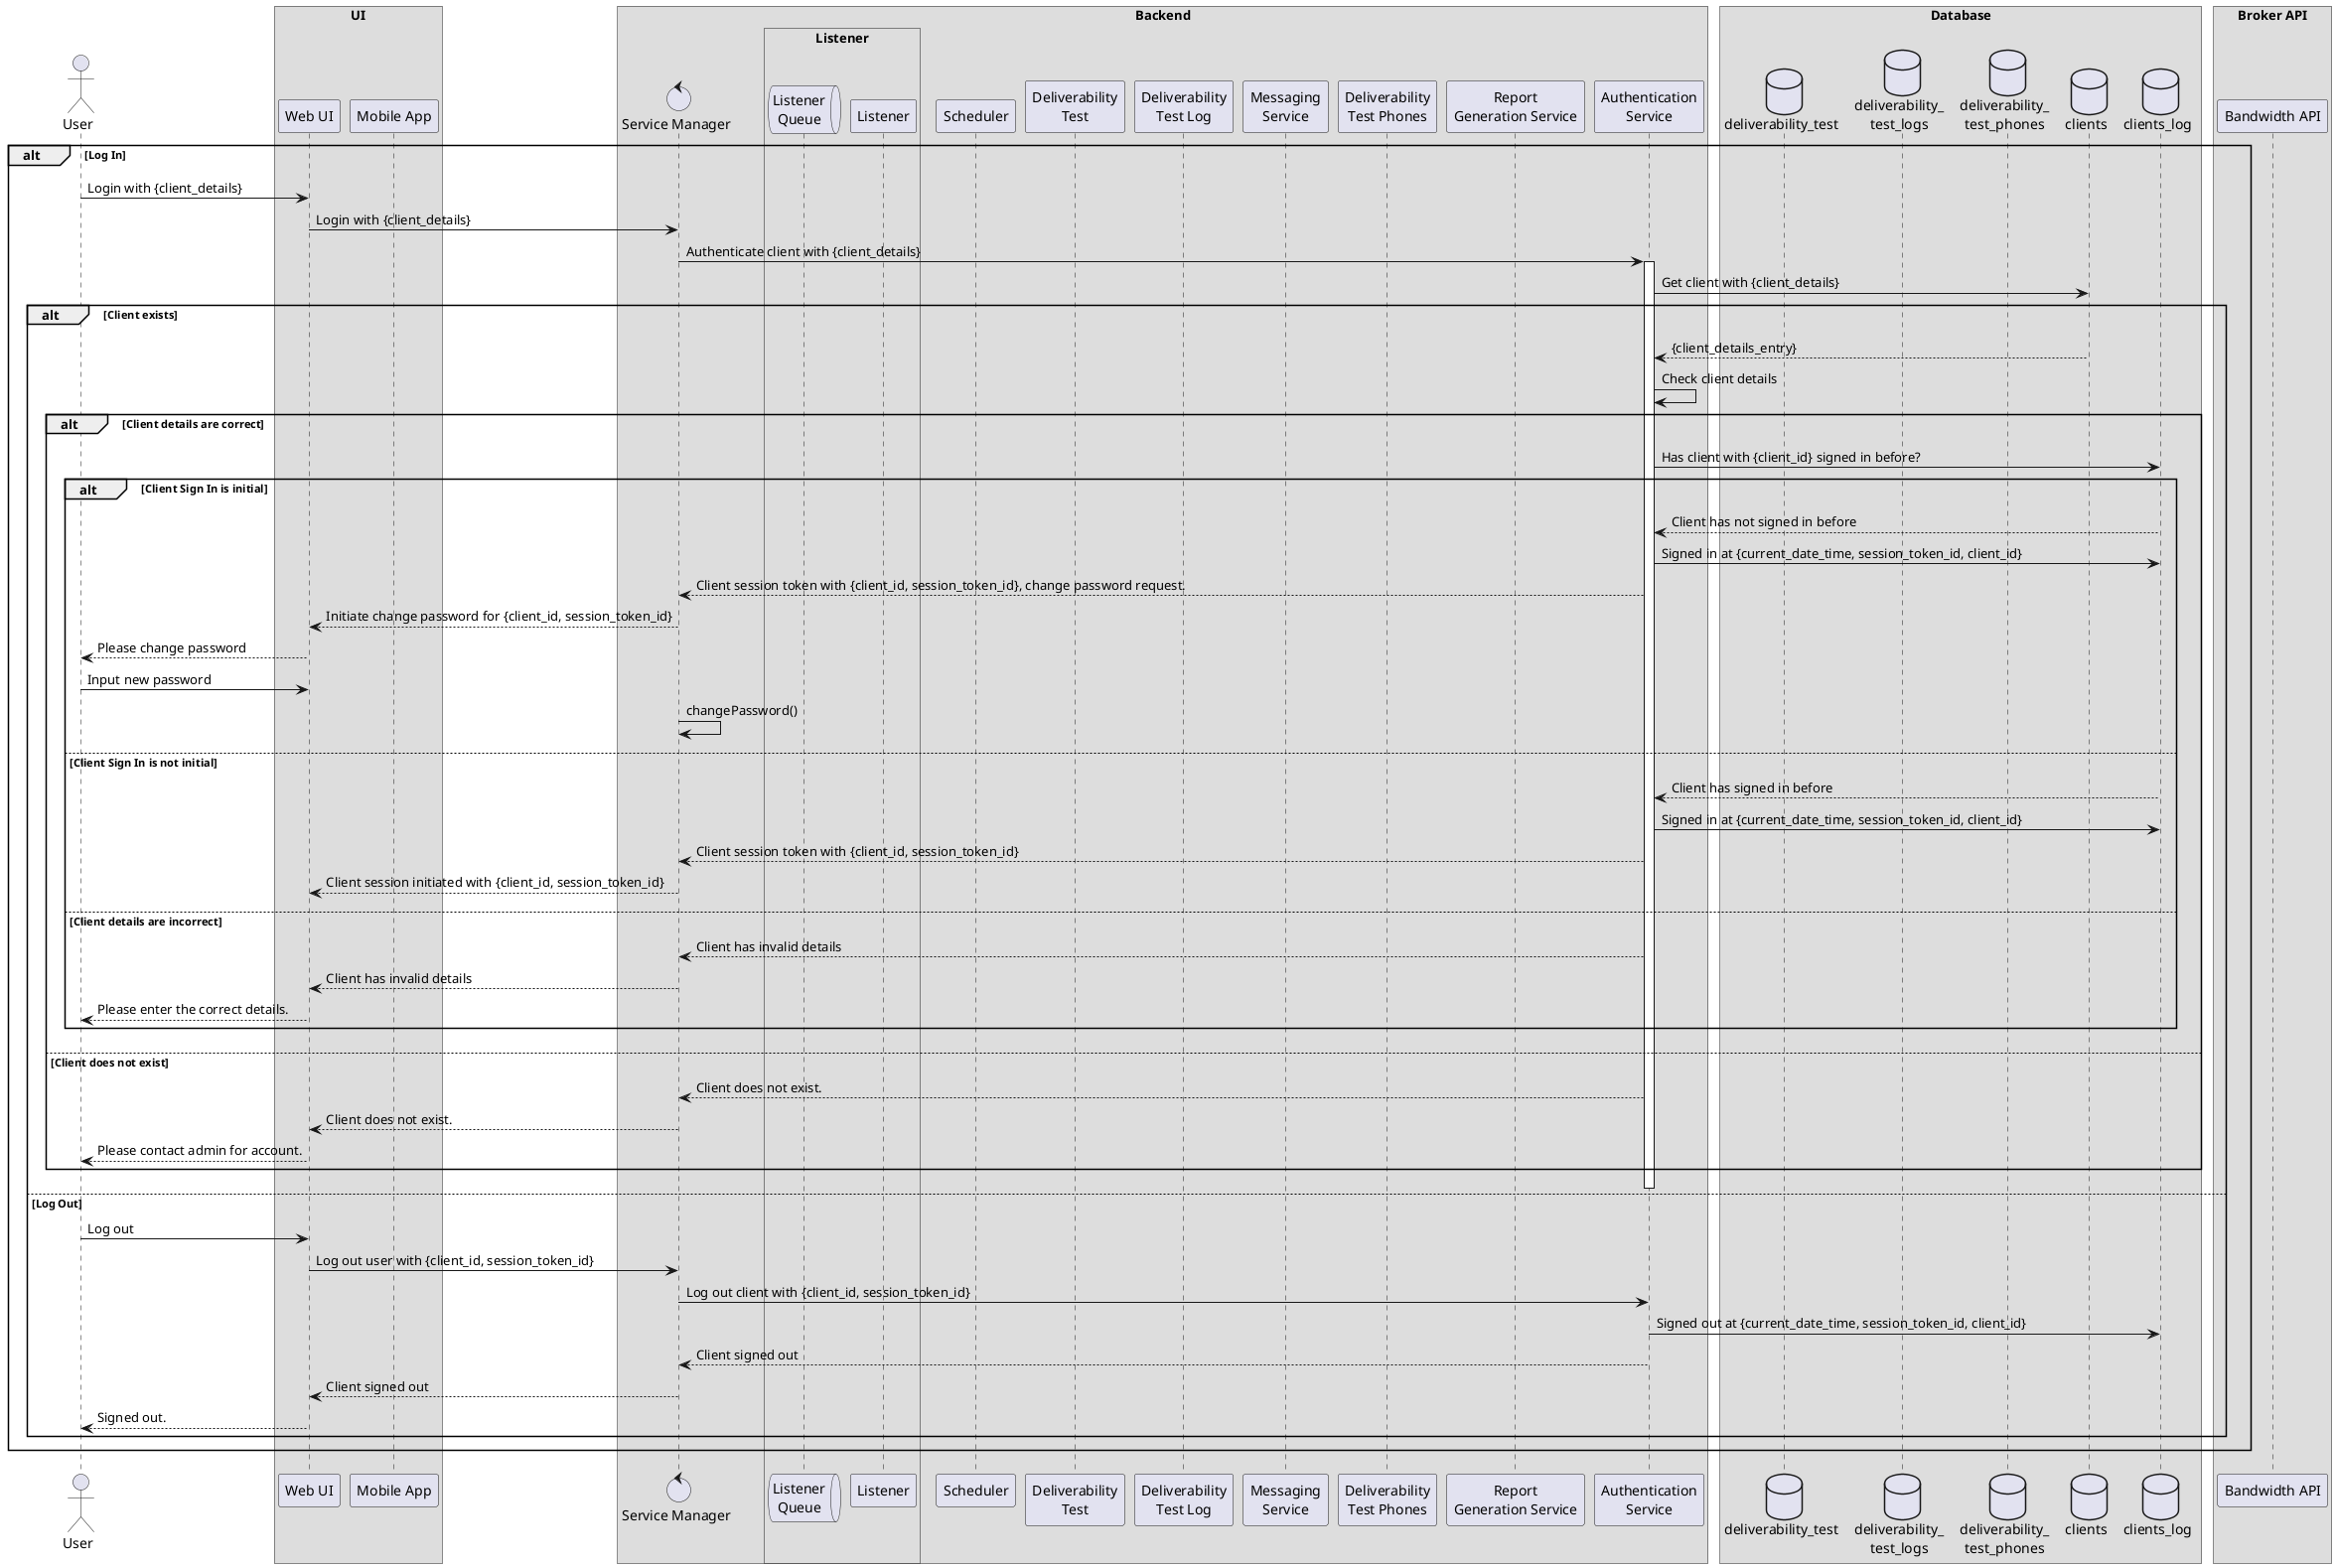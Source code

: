 @startuml
!pragma teoz true
/'Defines the protocol when a user wants to log in or log out.'/
/'author: Luvai Cutlerywala <luvaidc@gmail.com>'/

/'Define the actors and participants.'/
actor User as user

box UI
    participant "Web UI" as web_ui
    participant "Mobile App" as mobile_app
end box

box Backend
    control "Service Manager" as service_manager

    box Listener
        queue "Listener\nQueue" as listener_queue
        participant "Listener" as listener
    end box

    participant "Scheduler" as scheduler
    participant "Deliverability\nTest" as deliverability_test
    participant "Deliverability\nTest Log" as deliverability_test_log
    participant "Messaging\nService" as messenger
    participant "Deliverability\nTest Phones" as deliverability_test_phones
    participant "Report\nGeneration Service" as report_generator
    participant "Authentication\nService" as auth
end box

box Database
    database "deliverability_test" as dt
    database "deliverability_\ntest_logs" as dtl
    database "deliverability_\ntest_phones" as dtp
    database clients as clients
    database clients_log as cl
end box

box "Broker API"
    participant "Bandwidth API" as broker_api
end box

alt Log In
    user -> web_ui: Login with {client_details}
    web_ui -> service_manager: Login with {client_details}
    service_manager -> auth: Authenticate client with {client_details}
    activate auth
    auth -> clients: Get client with {client_details}
    alt Client exists
        clients --> auth: {client_details_entry}
        auth -> auth: Check client details
        alt Client details are correct
            auth -> cl: Has client with {client_id} signed in before?
            alt Client Sign In is initial
                cl --> auth: Client has not signed in before
                auth -> cl: Signed in at {current_date_time, session_token_id, client_id}
                auth --> service_manager: Client session token with {client_id, session_token_id}, change password request.
                service_manager --> web_ui: Initiate change password for {client_id, session_token_id}
                web_ui --> user: Please change password
                user -> web_ui: Input new password
                service_manager -> service_manager: changePassword()
            else Client Sign In is not initial
                cl --> auth: Client has signed in before
                auth -> cl: Signed in at {current_date_time, session_token_id, client_id}
                auth --> service_manager: Client session token with {client_id, session_token_id}
                service_manager --> web_ui: Client session initiated with {client_id, session_token_id}
        else Client details are incorrect
            auth --> service_manager: Client has invalid details
            service_manager --> web_ui: Client has invalid details
            web_ui --> user: Please enter the correct details.
        end
    else Client does not exist
        auth --> service_manager: Client does not exist.
        service_manager --> web_ui: Client does not exist.
        web_ui --> user: Please contact admin for account.
    end
    deactivate auth
else Log Out
    user -> web_ui: Log out
    web_ui -> service_manager: Log out user with {client_id, session_token_id}
    service_manager -> auth: Log out client with {client_id, session_token_id}
    auth -> cl: Signed out at {current_date_time, session_token_id, client_id}
    auth --> service_manager: Client signed out
    service_manager --> web_ui: Client signed out
    web_ui --> user: Signed out.
end
@enduml